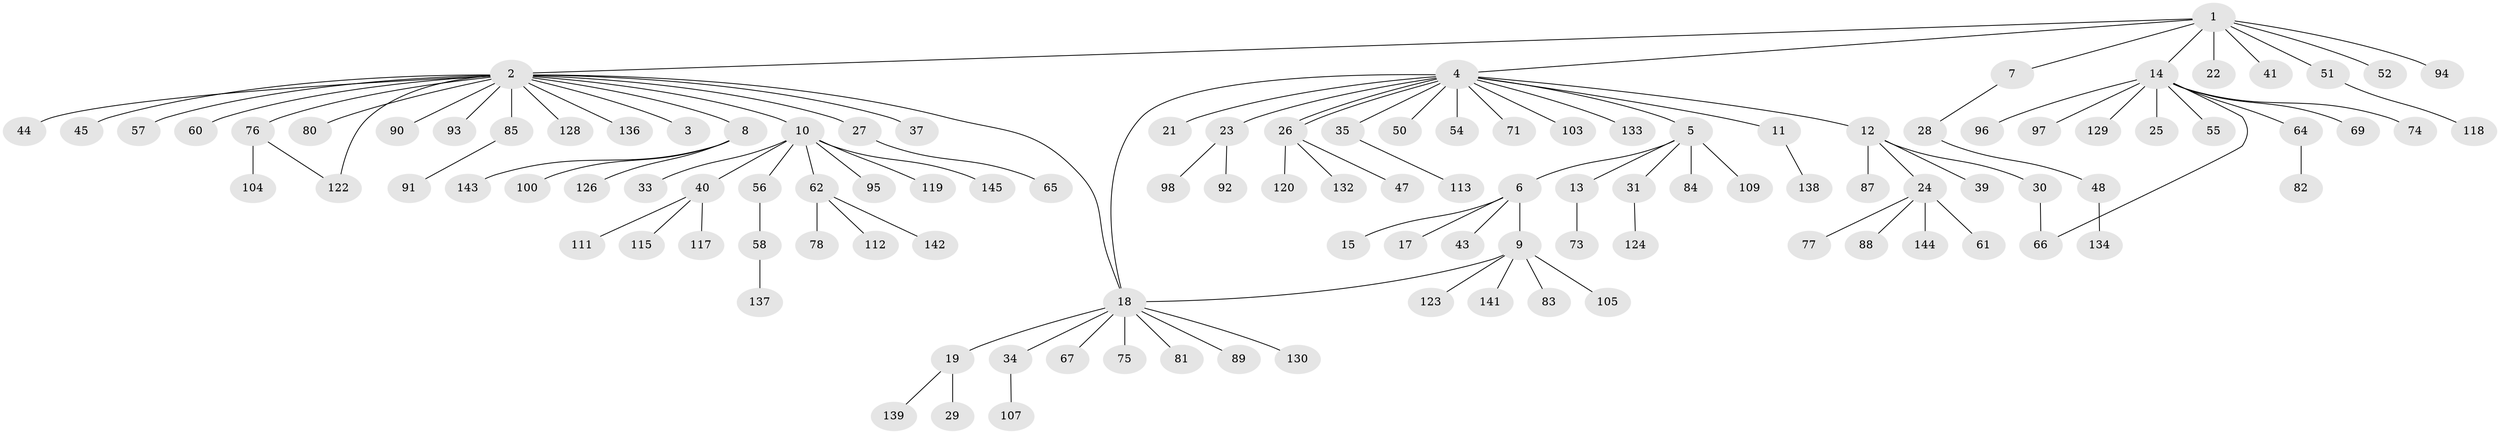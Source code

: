// Generated by graph-tools (version 1.1) at 2025/51/02/27/25 19:51:54]
// undirected, 115 vertices, 119 edges
graph export_dot {
graph [start="1"]
  node [color=gray90,style=filled];
  1 [super="+101"];
  2 [super="+135"];
  3;
  4 [super="+38"];
  5 [super="+16"];
  6 [super="+114"];
  7 [super="+121"];
  8 [super="+46"];
  9 [super="+68"];
  10 [super="+42"];
  11;
  12 [super="+147"];
  13;
  14 [super="+106"];
  15;
  17;
  18 [super="+20"];
  19 [super="+86"];
  21;
  22;
  23 [super="+99"];
  24 [super="+32"];
  25;
  26;
  27 [super="+36"];
  28;
  29;
  30 [super="+63"];
  31 [super="+102"];
  33;
  34 [super="+49"];
  35;
  37;
  39;
  40 [super="+110"];
  41;
  43;
  44;
  45 [super="+53"];
  47 [super="+116"];
  48;
  50;
  51;
  52;
  54;
  55;
  56 [super="+59"];
  57 [super="+72"];
  58;
  60 [super="+127"];
  61;
  62;
  64 [super="+70"];
  65;
  66;
  67;
  69;
  71 [super="+79"];
  73;
  74;
  75;
  76 [super="+108"];
  77;
  78;
  80;
  81;
  82;
  83;
  84;
  85 [super="+131"];
  87;
  88;
  89;
  90;
  91 [super="+125"];
  92;
  93;
  94;
  95;
  96;
  97;
  98;
  100;
  103;
  104;
  105;
  107;
  109;
  111;
  112;
  113;
  115;
  117;
  118;
  119;
  120;
  122;
  123 [super="+146"];
  124;
  126;
  128;
  129;
  130;
  132 [super="+140"];
  133;
  134;
  136;
  137;
  138;
  139;
  141;
  142;
  143;
  144;
  145;
  1 -- 2;
  1 -- 4;
  1 -- 7;
  1 -- 14;
  1 -- 22;
  1 -- 41;
  1 -- 51;
  1 -- 52;
  1 -- 94;
  2 -- 3;
  2 -- 8;
  2 -- 10;
  2 -- 18;
  2 -- 27;
  2 -- 37;
  2 -- 44;
  2 -- 45;
  2 -- 57;
  2 -- 60;
  2 -- 76;
  2 -- 80;
  2 -- 85;
  2 -- 90;
  2 -- 93;
  2 -- 122;
  2 -- 128;
  2 -- 136;
  4 -- 5;
  4 -- 11;
  4 -- 12;
  4 -- 18;
  4 -- 21;
  4 -- 23;
  4 -- 26;
  4 -- 26;
  4 -- 35;
  4 -- 50;
  4 -- 54;
  4 -- 71;
  4 -- 103;
  4 -- 133;
  5 -- 6;
  5 -- 13;
  5 -- 31;
  5 -- 84;
  5 -- 109;
  6 -- 9;
  6 -- 15;
  6 -- 17;
  6 -- 43;
  7 -- 28;
  8 -- 100;
  8 -- 126;
  8 -- 143;
  9 -- 105;
  9 -- 141;
  9 -- 83;
  9 -- 18;
  9 -- 123;
  10 -- 33;
  10 -- 40;
  10 -- 62;
  10 -- 95;
  10 -- 56;
  10 -- 145;
  10 -- 119;
  11 -- 138;
  12 -- 24;
  12 -- 30;
  12 -- 39;
  12 -- 87;
  13 -- 73;
  14 -- 25;
  14 -- 55;
  14 -- 64;
  14 -- 66;
  14 -- 69;
  14 -- 74;
  14 -- 96;
  14 -- 97;
  14 -- 129;
  18 -- 19;
  18 -- 67;
  18 -- 75;
  18 -- 89;
  18 -- 130;
  18 -- 81;
  18 -- 34;
  19 -- 29;
  19 -- 139;
  23 -- 92;
  23 -- 98;
  24 -- 61;
  24 -- 77;
  24 -- 144;
  24 -- 88;
  26 -- 47;
  26 -- 120;
  26 -- 132;
  27 -- 65;
  28 -- 48;
  30 -- 66;
  31 -- 124;
  34 -- 107;
  35 -- 113;
  40 -- 111;
  40 -- 115;
  40 -- 117;
  48 -- 134;
  51 -- 118;
  56 -- 58;
  58 -- 137;
  62 -- 78;
  62 -- 112;
  62 -- 142;
  64 -- 82;
  76 -- 104;
  76 -- 122;
  85 -- 91;
}

